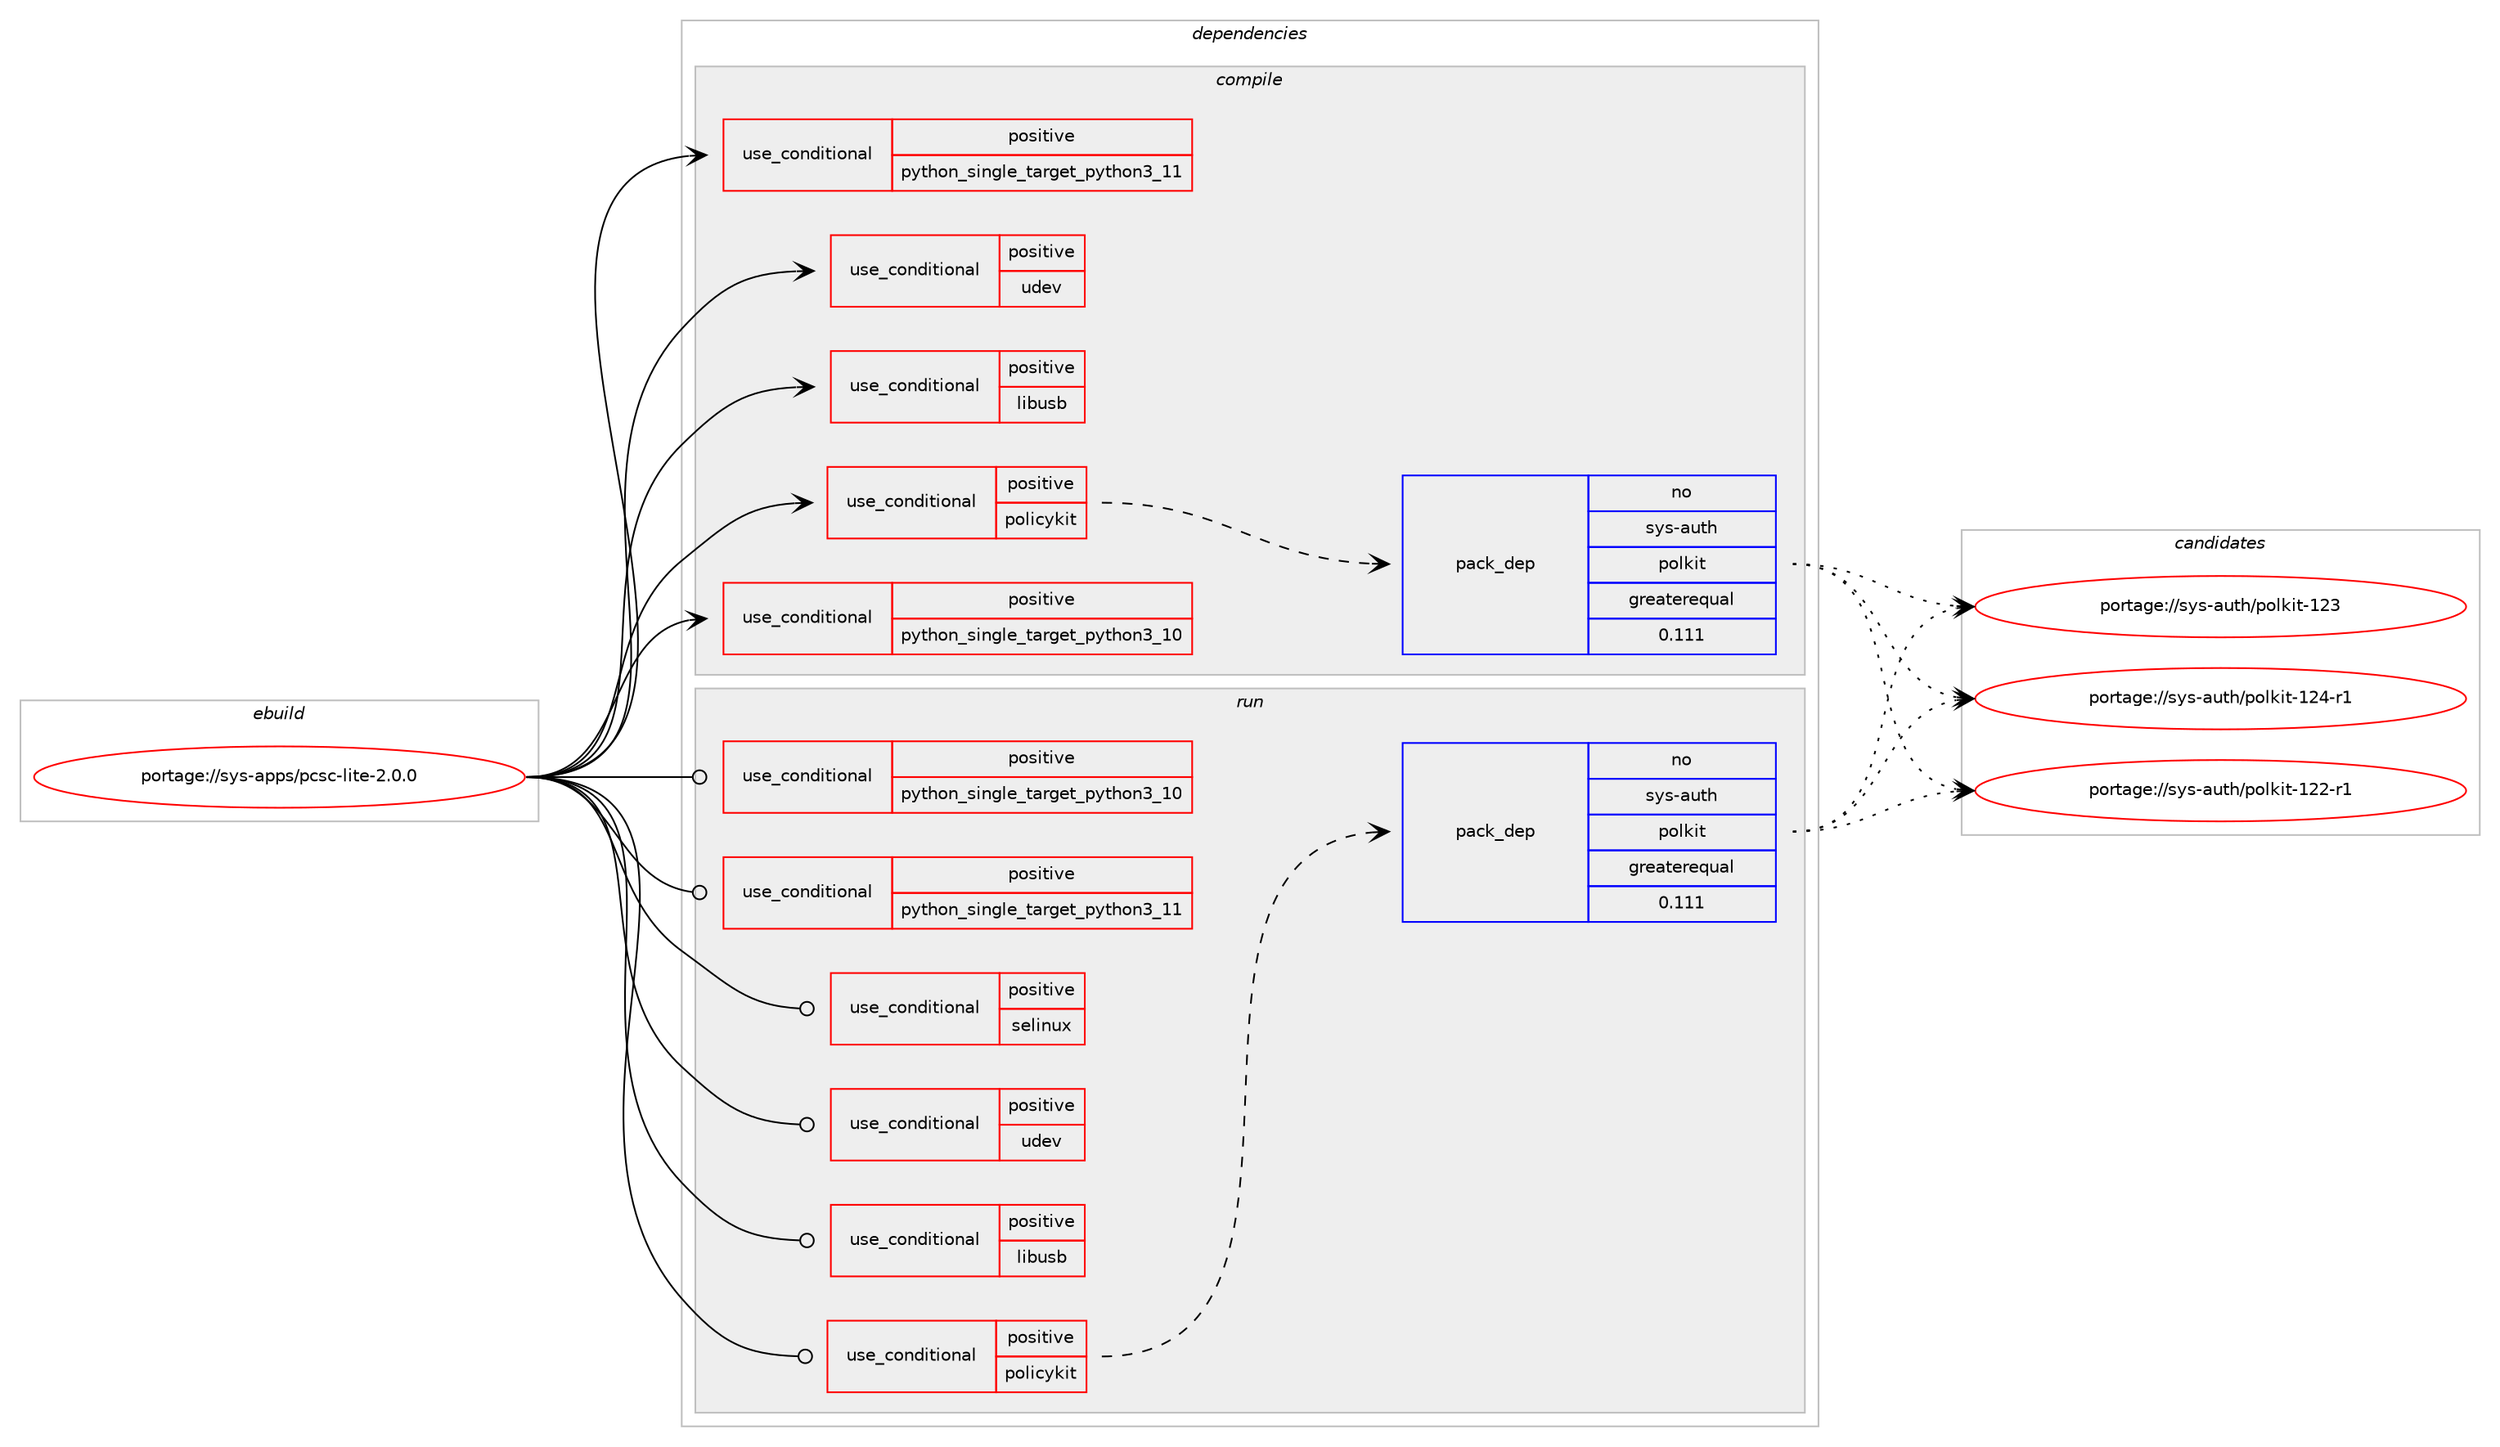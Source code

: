 digraph prolog {

# *************
# Graph options
# *************

newrank=true;
concentrate=true;
compound=true;
graph [rankdir=LR,fontname=Helvetica,fontsize=10,ranksep=1.5];#, ranksep=2.5, nodesep=0.2];
edge  [arrowhead=vee];
node  [fontname=Helvetica,fontsize=10];

# **********
# The ebuild
# **********

subgraph cluster_leftcol {
color=gray;
rank=same;
label=<<i>ebuild</i>>;
id [label="portage://sys-apps/pcsc-lite-2.0.0", color=red, width=4, href="../sys-apps/pcsc-lite-2.0.0.svg"];
}

# ****************
# The dependencies
# ****************

subgraph cluster_midcol {
color=gray;
label=<<i>dependencies</i>>;
subgraph cluster_compile {
fillcolor="#eeeeee";
style=filled;
label=<<i>compile</i>>;
subgraph cond10125 {
dependency14201 [label=<<TABLE BORDER="0" CELLBORDER="1" CELLSPACING="0" CELLPADDING="4"><TR><TD ROWSPAN="3" CELLPADDING="10">use_conditional</TD></TR><TR><TD>positive</TD></TR><TR><TD>libusb</TD></TR></TABLE>>, shape=none, color=red];
# *** BEGIN UNKNOWN DEPENDENCY TYPE (TODO) ***
# dependency14201 -> package_dependency(portage://sys-apps/pcsc-lite-2.0.0,install,no,virtual,libusb,none,[,,],[slot(1)],[])
# *** END UNKNOWN DEPENDENCY TYPE (TODO) ***

}
id:e -> dependency14201:w [weight=20,style="solid",arrowhead="vee"];
subgraph cond10126 {
dependency14202 [label=<<TABLE BORDER="0" CELLBORDER="1" CELLSPACING="0" CELLPADDING="4"><TR><TD ROWSPAN="3" CELLPADDING="10">use_conditional</TD></TR><TR><TD>positive</TD></TR><TR><TD>policykit</TD></TR></TABLE>>, shape=none, color=red];
subgraph pack3931 {
dependency14203 [label=<<TABLE BORDER="0" CELLBORDER="1" CELLSPACING="0" CELLPADDING="4" WIDTH="220"><TR><TD ROWSPAN="6" CELLPADDING="30">pack_dep</TD></TR><TR><TD WIDTH="110">no</TD></TR><TR><TD>sys-auth</TD></TR><TR><TD>polkit</TD></TR><TR><TD>greaterequal</TD></TR><TR><TD>0.111</TD></TR></TABLE>>, shape=none, color=blue];
}
dependency14202:e -> dependency14203:w [weight=20,style="dashed",arrowhead="vee"];
}
id:e -> dependency14202:w [weight=20,style="solid",arrowhead="vee"];
subgraph cond10127 {
dependency14204 [label=<<TABLE BORDER="0" CELLBORDER="1" CELLSPACING="0" CELLPADDING="4"><TR><TD ROWSPAN="3" CELLPADDING="10">use_conditional</TD></TR><TR><TD>positive</TD></TR><TR><TD>python_single_target_python3_10</TD></TR></TABLE>>, shape=none, color=red];
# *** BEGIN UNKNOWN DEPENDENCY TYPE (TODO) ***
# dependency14204 -> package_dependency(portage://sys-apps/pcsc-lite-2.0.0,install,no,dev-lang,python,none,[,,],[slot(3.10)],[])
# *** END UNKNOWN DEPENDENCY TYPE (TODO) ***

}
id:e -> dependency14204:w [weight=20,style="solid",arrowhead="vee"];
subgraph cond10128 {
dependency14205 [label=<<TABLE BORDER="0" CELLBORDER="1" CELLSPACING="0" CELLPADDING="4"><TR><TD ROWSPAN="3" CELLPADDING="10">use_conditional</TD></TR><TR><TD>positive</TD></TR><TR><TD>python_single_target_python3_11</TD></TR></TABLE>>, shape=none, color=red];
# *** BEGIN UNKNOWN DEPENDENCY TYPE (TODO) ***
# dependency14205 -> package_dependency(portage://sys-apps/pcsc-lite-2.0.0,install,no,dev-lang,python,none,[,,],[slot(3.11)],[])
# *** END UNKNOWN DEPENDENCY TYPE (TODO) ***

}
id:e -> dependency14205:w [weight=20,style="solid",arrowhead="vee"];
subgraph cond10129 {
dependency14206 [label=<<TABLE BORDER="0" CELLBORDER="1" CELLSPACING="0" CELLPADDING="4"><TR><TD ROWSPAN="3" CELLPADDING="10">use_conditional</TD></TR><TR><TD>positive</TD></TR><TR><TD>udev</TD></TR></TABLE>>, shape=none, color=red];
# *** BEGIN UNKNOWN DEPENDENCY TYPE (TODO) ***
# dependency14206 -> package_dependency(portage://sys-apps/pcsc-lite-2.0.0,install,no,virtual,libudev,none,[,,],any_same_slot,[])
# *** END UNKNOWN DEPENDENCY TYPE (TODO) ***

}
id:e -> dependency14206:w [weight=20,style="solid",arrowhead="vee"];
# *** BEGIN UNKNOWN DEPENDENCY TYPE (TODO) ***
# id -> package_dependency(portage://sys-apps/pcsc-lite-2.0.0,install,no,acct-group,openct,none,[,,],[],[])
# *** END UNKNOWN DEPENDENCY TYPE (TODO) ***

# *** BEGIN UNKNOWN DEPENDENCY TYPE (TODO) ***
# id -> package_dependency(portage://sys-apps/pcsc-lite-2.0.0,install,no,acct-group,pcscd,none,[,,],[],[])
# *** END UNKNOWN DEPENDENCY TYPE (TODO) ***

# *** BEGIN UNKNOWN DEPENDENCY TYPE (TODO) ***
# id -> package_dependency(portage://sys-apps/pcsc-lite-2.0.0,install,no,acct-user,pcscd,none,[,,],[],[])
# *** END UNKNOWN DEPENDENCY TYPE (TODO) ***

}
subgraph cluster_compileandrun {
fillcolor="#eeeeee";
style=filled;
label=<<i>compile and run</i>>;
}
subgraph cluster_run {
fillcolor="#eeeeee";
style=filled;
label=<<i>run</i>>;
subgraph cond10130 {
dependency14207 [label=<<TABLE BORDER="0" CELLBORDER="1" CELLSPACING="0" CELLPADDING="4"><TR><TD ROWSPAN="3" CELLPADDING="10">use_conditional</TD></TR><TR><TD>positive</TD></TR><TR><TD>libusb</TD></TR></TABLE>>, shape=none, color=red];
# *** BEGIN UNKNOWN DEPENDENCY TYPE (TODO) ***
# dependency14207 -> package_dependency(portage://sys-apps/pcsc-lite-2.0.0,run,no,virtual,libusb,none,[,,],[slot(1)],[])
# *** END UNKNOWN DEPENDENCY TYPE (TODO) ***

}
id:e -> dependency14207:w [weight=20,style="solid",arrowhead="odot"];
subgraph cond10131 {
dependency14208 [label=<<TABLE BORDER="0" CELLBORDER="1" CELLSPACING="0" CELLPADDING="4"><TR><TD ROWSPAN="3" CELLPADDING="10">use_conditional</TD></TR><TR><TD>positive</TD></TR><TR><TD>policykit</TD></TR></TABLE>>, shape=none, color=red];
subgraph pack3932 {
dependency14209 [label=<<TABLE BORDER="0" CELLBORDER="1" CELLSPACING="0" CELLPADDING="4" WIDTH="220"><TR><TD ROWSPAN="6" CELLPADDING="30">pack_dep</TD></TR><TR><TD WIDTH="110">no</TD></TR><TR><TD>sys-auth</TD></TR><TR><TD>polkit</TD></TR><TR><TD>greaterequal</TD></TR><TR><TD>0.111</TD></TR></TABLE>>, shape=none, color=blue];
}
dependency14208:e -> dependency14209:w [weight=20,style="dashed",arrowhead="vee"];
}
id:e -> dependency14208:w [weight=20,style="solid",arrowhead="odot"];
subgraph cond10132 {
dependency14210 [label=<<TABLE BORDER="0" CELLBORDER="1" CELLSPACING="0" CELLPADDING="4"><TR><TD ROWSPAN="3" CELLPADDING="10">use_conditional</TD></TR><TR><TD>positive</TD></TR><TR><TD>python_single_target_python3_10</TD></TR></TABLE>>, shape=none, color=red];
# *** BEGIN UNKNOWN DEPENDENCY TYPE (TODO) ***
# dependency14210 -> package_dependency(portage://sys-apps/pcsc-lite-2.0.0,run,no,dev-lang,python,none,[,,],[slot(3.10)],[])
# *** END UNKNOWN DEPENDENCY TYPE (TODO) ***

}
id:e -> dependency14210:w [weight=20,style="solid",arrowhead="odot"];
subgraph cond10133 {
dependency14211 [label=<<TABLE BORDER="0" CELLBORDER="1" CELLSPACING="0" CELLPADDING="4"><TR><TD ROWSPAN="3" CELLPADDING="10">use_conditional</TD></TR><TR><TD>positive</TD></TR><TR><TD>python_single_target_python3_11</TD></TR></TABLE>>, shape=none, color=red];
# *** BEGIN UNKNOWN DEPENDENCY TYPE (TODO) ***
# dependency14211 -> package_dependency(portage://sys-apps/pcsc-lite-2.0.0,run,no,dev-lang,python,none,[,,],[slot(3.11)],[])
# *** END UNKNOWN DEPENDENCY TYPE (TODO) ***

}
id:e -> dependency14211:w [weight=20,style="solid",arrowhead="odot"];
subgraph cond10134 {
dependency14212 [label=<<TABLE BORDER="0" CELLBORDER="1" CELLSPACING="0" CELLPADDING="4"><TR><TD ROWSPAN="3" CELLPADDING="10">use_conditional</TD></TR><TR><TD>positive</TD></TR><TR><TD>selinux</TD></TR></TABLE>>, shape=none, color=red];
# *** BEGIN UNKNOWN DEPENDENCY TYPE (TODO) ***
# dependency14212 -> package_dependency(portage://sys-apps/pcsc-lite-2.0.0,run,no,sec-policy,selinux-pcscd,none,[,,],[],[])
# *** END UNKNOWN DEPENDENCY TYPE (TODO) ***

}
id:e -> dependency14212:w [weight=20,style="solid",arrowhead="odot"];
subgraph cond10135 {
dependency14213 [label=<<TABLE BORDER="0" CELLBORDER="1" CELLSPACING="0" CELLPADDING="4"><TR><TD ROWSPAN="3" CELLPADDING="10">use_conditional</TD></TR><TR><TD>positive</TD></TR><TR><TD>udev</TD></TR></TABLE>>, shape=none, color=red];
# *** BEGIN UNKNOWN DEPENDENCY TYPE (TODO) ***
# dependency14213 -> package_dependency(portage://sys-apps/pcsc-lite-2.0.0,run,no,virtual,libudev,none,[,,],any_same_slot,[])
# *** END UNKNOWN DEPENDENCY TYPE (TODO) ***

}
id:e -> dependency14213:w [weight=20,style="solid",arrowhead="odot"];
# *** BEGIN UNKNOWN DEPENDENCY TYPE (TODO) ***
# id -> package_dependency(portage://sys-apps/pcsc-lite-2.0.0,run,no,acct-group,openct,none,[,,],[],[])
# *** END UNKNOWN DEPENDENCY TYPE (TODO) ***

# *** BEGIN UNKNOWN DEPENDENCY TYPE (TODO) ***
# id -> package_dependency(portage://sys-apps/pcsc-lite-2.0.0,run,no,acct-group,pcscd,none,[,,],[],[])
# *** END UNKNOWN DEPENDENCY TYPE (TODO) ***

# *** BEGIN UNKNOWN DEPENDENCY TYPE (TODO) ***
# id -> package_dependency(portage://sys-apps/pcsc-lite-2.0.0,run,no,acct-user,pcscd,none,[,,],[],[])
# *** END UNKNOWN DEPENDENCY TYPE (TODO) ***

# *** BEGIN UNKNOWN DEPENDENCY TYPE (TODO) ***
# id -> package_dependency(portage://sys-apps/pcsc-lite-2.0.0,run,no,virtual,tmpfiles,none,[,,],[],[])
# *** END UNKNOWN DEPENDENCY TYPE (TODO) ***

}
}

# **************
# The candidates
# **************

subgraph cluster_choices {
rank=same;
color=gray;
label=<<i>candidates</i>>;

subgraph choice3931 {
color=black;
nodesep=1;
choice115121115459711711610447112111108107105116454950504511449 [label="portage://sys-auth/polkit-122-r1", color=red, width=4,href="../sys-auth/polkit-122-r1.svg"];
choice11512111545971171161044711211110810710511645495051 [label="portage://sys-auth/polkit-123", color=red, width=4,href="../sys-auth/polkit-123.svg"];
choice115121115459711711610447112111108107105116454950524511449 [label="portage://sys-auth/polkit-124-r1", color=red, width=4,href="../sys-auth/polkit-124-r1.svg"];
dependency14203:e -> choice115121115459711711610447112111108107105116454950504511449:w [style=dotted,weight="100"];
dependency14203:e -> choice11512111545971171161044711211110810710511645495051:w [style=dotted,weight="100"];
dependency14203:e -> choice115121115459711711610447112111108107105116454950524511449:w [style=dotted,weight="100"];
}
subgraph choice3932 {
color=black;
nodesep=1;
choice115121115459711711610447112111108107105116454950504511449 [label="portage://sys-auth/polkit-122-r1", color=red, width=4,href="../sys-auth/polkit-122-r1.svg"];
choice11512111545971171161044711211110810710511645495051 [label="portage://sys-auth/polkit-123", color=red, width=4,href="../sys-auth/polkit-123.svg"];
choice115121115459711711610447112111108107105116454950524511449 [label="portage://sys-auth/polkit-124-r1", color=red, width=4,href="../sys-auth/polkit-124-r1.svg"];
dependency14209:e -> choice115121115459711711610447112111108107105116454950504511449:w [style=dotted,weight="100"];
dependency14209:e -> choice11512111545971171161044711211110810710511645495051:w [style=dotted,weight="100"];
dependency14209:e -> choice115121115459711711610447112111108107105116454950524511449:w [style=dotted,weight="100"];
}
}

}
